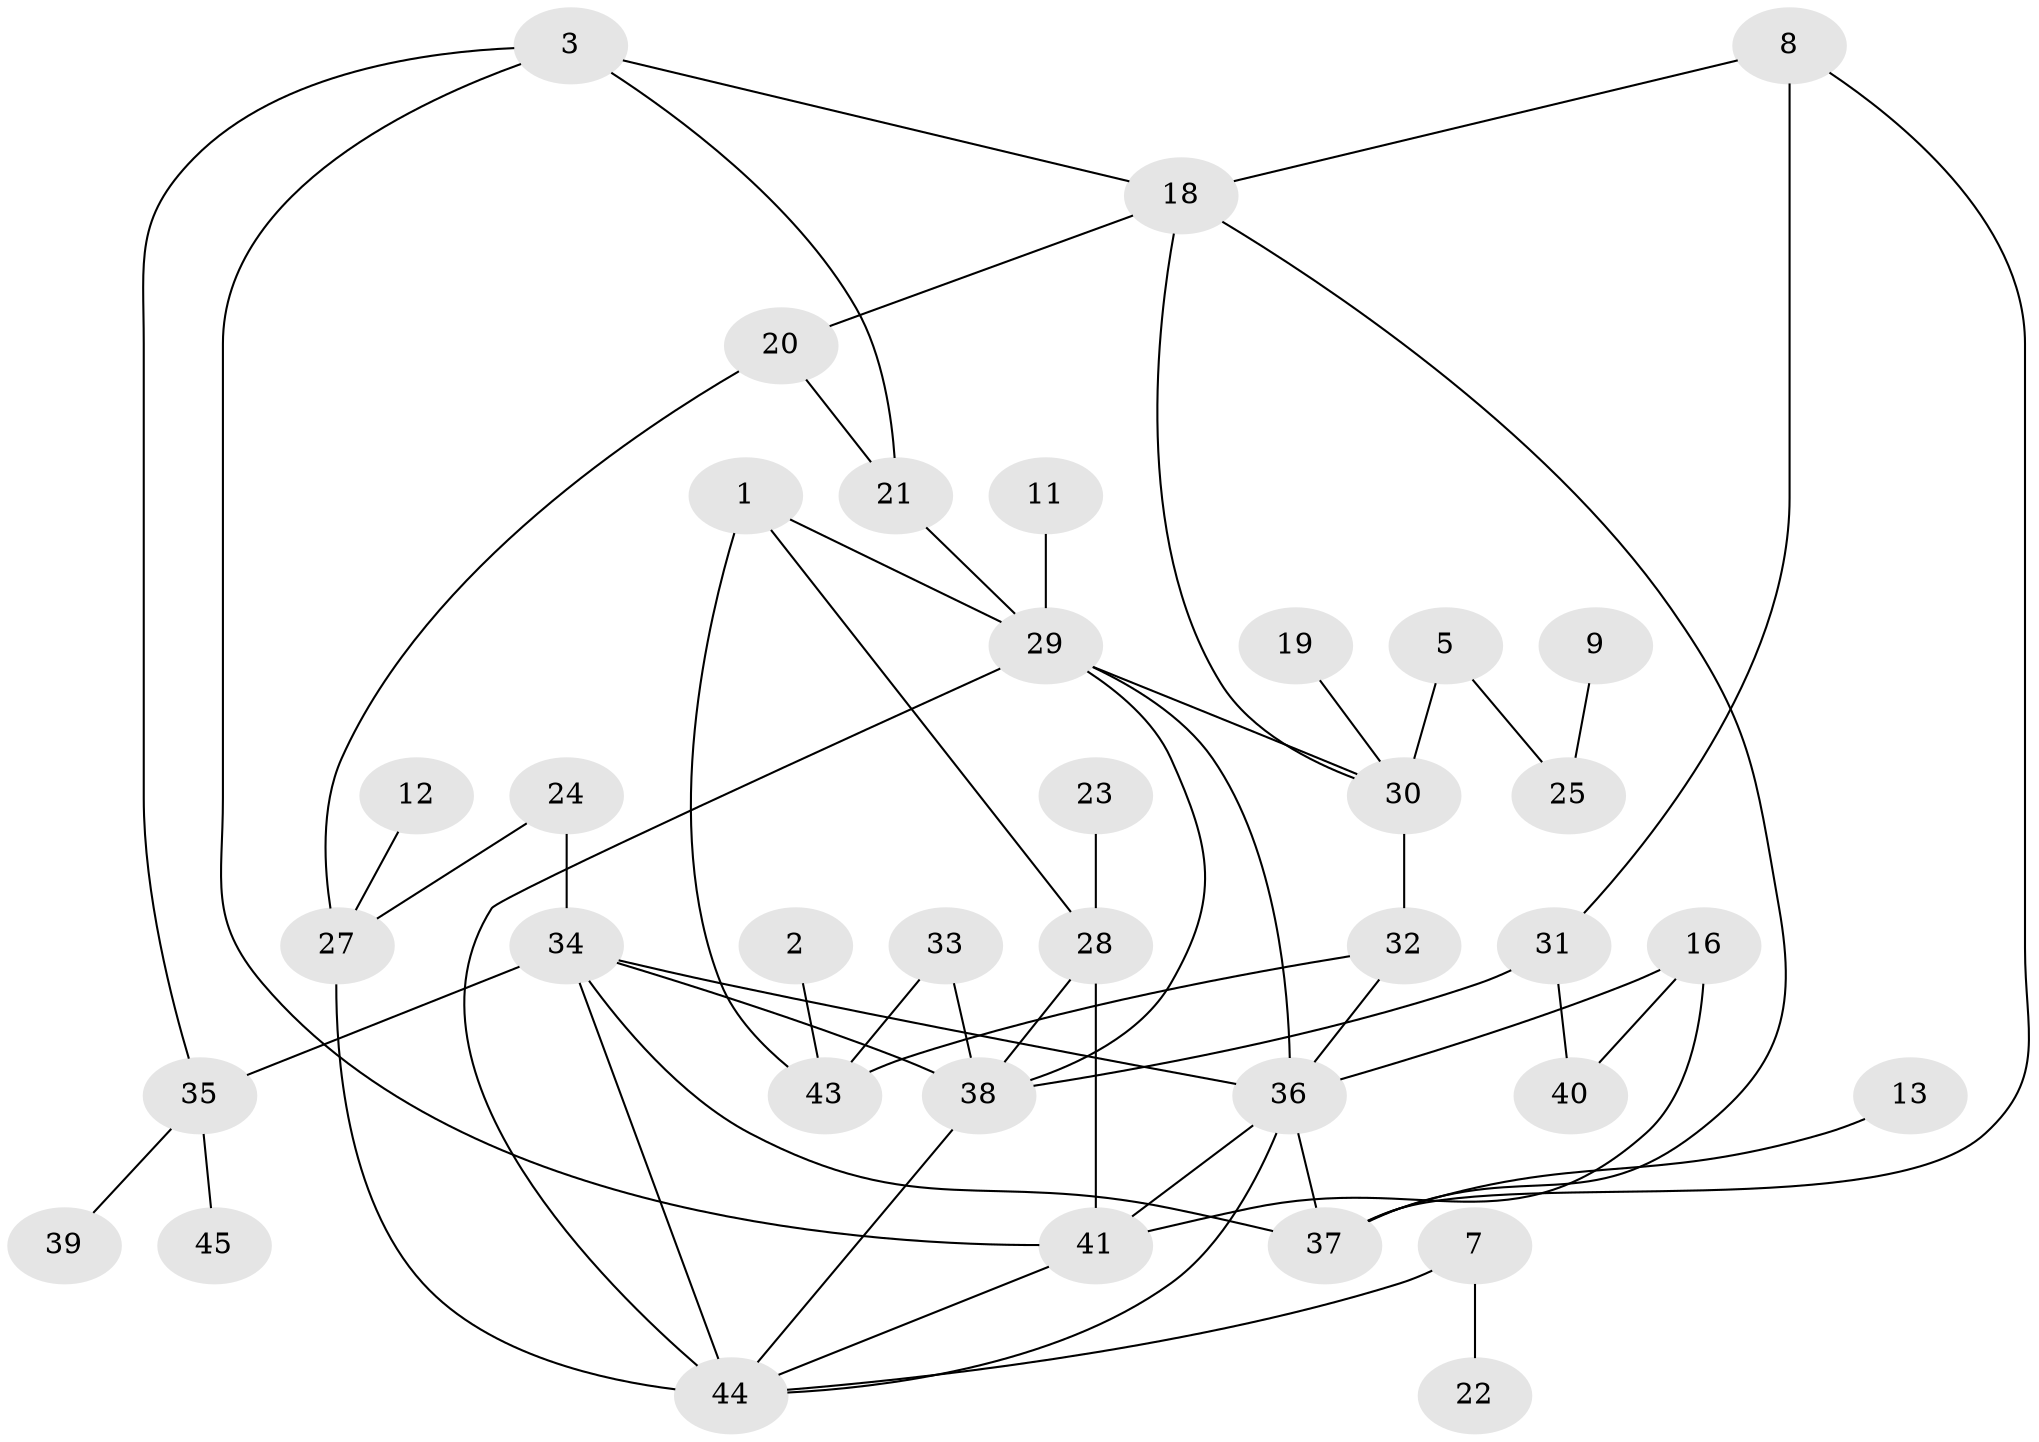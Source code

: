 // original degree distribution, {1: 0.2247191011235955, 3: 0.25842696629213485, 2: 0.20224719101123595, 4: 0.14606741573033707, 0: 0.0898876404494382, 6: 0.02247191011235955, 5: 0.056179775280898875}
// Generated by graph-tools (version 1.1) at 2025/49/03/09/25 03:49:11]
// undirected, 37 vertices, 58 edges
graph export_dot {
graph [start="1"]
  node [color=gray90,style=filled];
  1;
  2;
  3;
  5;
  7;
  8;
  9;
  11;
  12;
  13;
  16;
  18;
  19;
  20;
  21;
  22;
  23;
  24;
  25;
  27;
  28;
  29;
  30;
  31;
  32;
  33;
  34;
  35;
  36;
  37;
  38;
  39;
  40;
  41;
  43;
  44;
  45;
  1 -- 28 [weight=1.0];
  1 -- 29 [weight=1.0];
  1 -- 43 [weight=1.0];
  2 -- 43 [weight=1.0];
  3 -- 18 [weight=1.0];
  3 -- 21 [weight=1.0];
  3 -- 35 [weight=1.0];
  3 -- 41 [weight=1.0];
  5 -- 25 [weight=1.0];
  5 -- 30 [weight=1.0];
  7 -- 22 [weight=1.0];
  7 -- 44 [weight=1.0];
  8 -- 18 [weight=1.0];
  8 -- 31 [weight=1.0];
  8 -- 37 [weight=1.0];
  9 -- 25 [weight=1.0];
  11 -- 29 [weight=1.0];
  12 -- 27 [weight=1.0];
  13 -- 37 [weight=1.0];
  16 -- 36 [weight=1.0];
  16 -- 40 [weight=1.0];
  16 -- 41 [weight=1.0];
  18 -- 20 [weight=1.0];
  18 -- 30 [weight=1.0];
  18 -- 37 [weight=1.0];
  19 -- 30 [weight=1.0];
  20 -- 21 [weight=1.0];
  20 -- 27 [weight=1.0];
  21 -- 29 [weight=1.0];
  23 -- 28 [weight=1.0];
  24 -- 27 [weight=1.0];
  24 -- 34 [weight=1.0];
  27 -- 44 [weight=1.0];
  28 -- 38 [weight=1.0];
  28 -- 41 [weight=2.0];
  29 -- 30 [weight=1.0];
  29 -- 36 [weight=1.0];
  29 -- 38 [weight=1.0];
  29 -- 44 [weight=2.0];
  30 -- 32 [weight=1.0];
  31 -- 38 [weight=1.0];
  31 -- 40 [weight=1.0];
  32 -- 36 [weight=1.0];
  32 -- 43 [weight=1.0];
  33 -- 38 [weight=1.0];
  33 -- 43 [weight=1.0];
  34 -- 35 [weight=1.0];
  34 -- 36 [weight=1.0];
  34 -- 37 [weight=2.0];
  34 -- 38 [weight=1.0];
  34 -- 44 [weight=1.0];
  35 -- 39 [weight=1.0];
  35 -- 45 [weight=1.0];
  36 -- 37 [weight=1.0];
  36 -- 41 [weight=1.0];
  36 -- 44 [weight=1.0];
  38 -- 44 [weight=1.0];
  41 -- 44 [weight=1.0];
}
